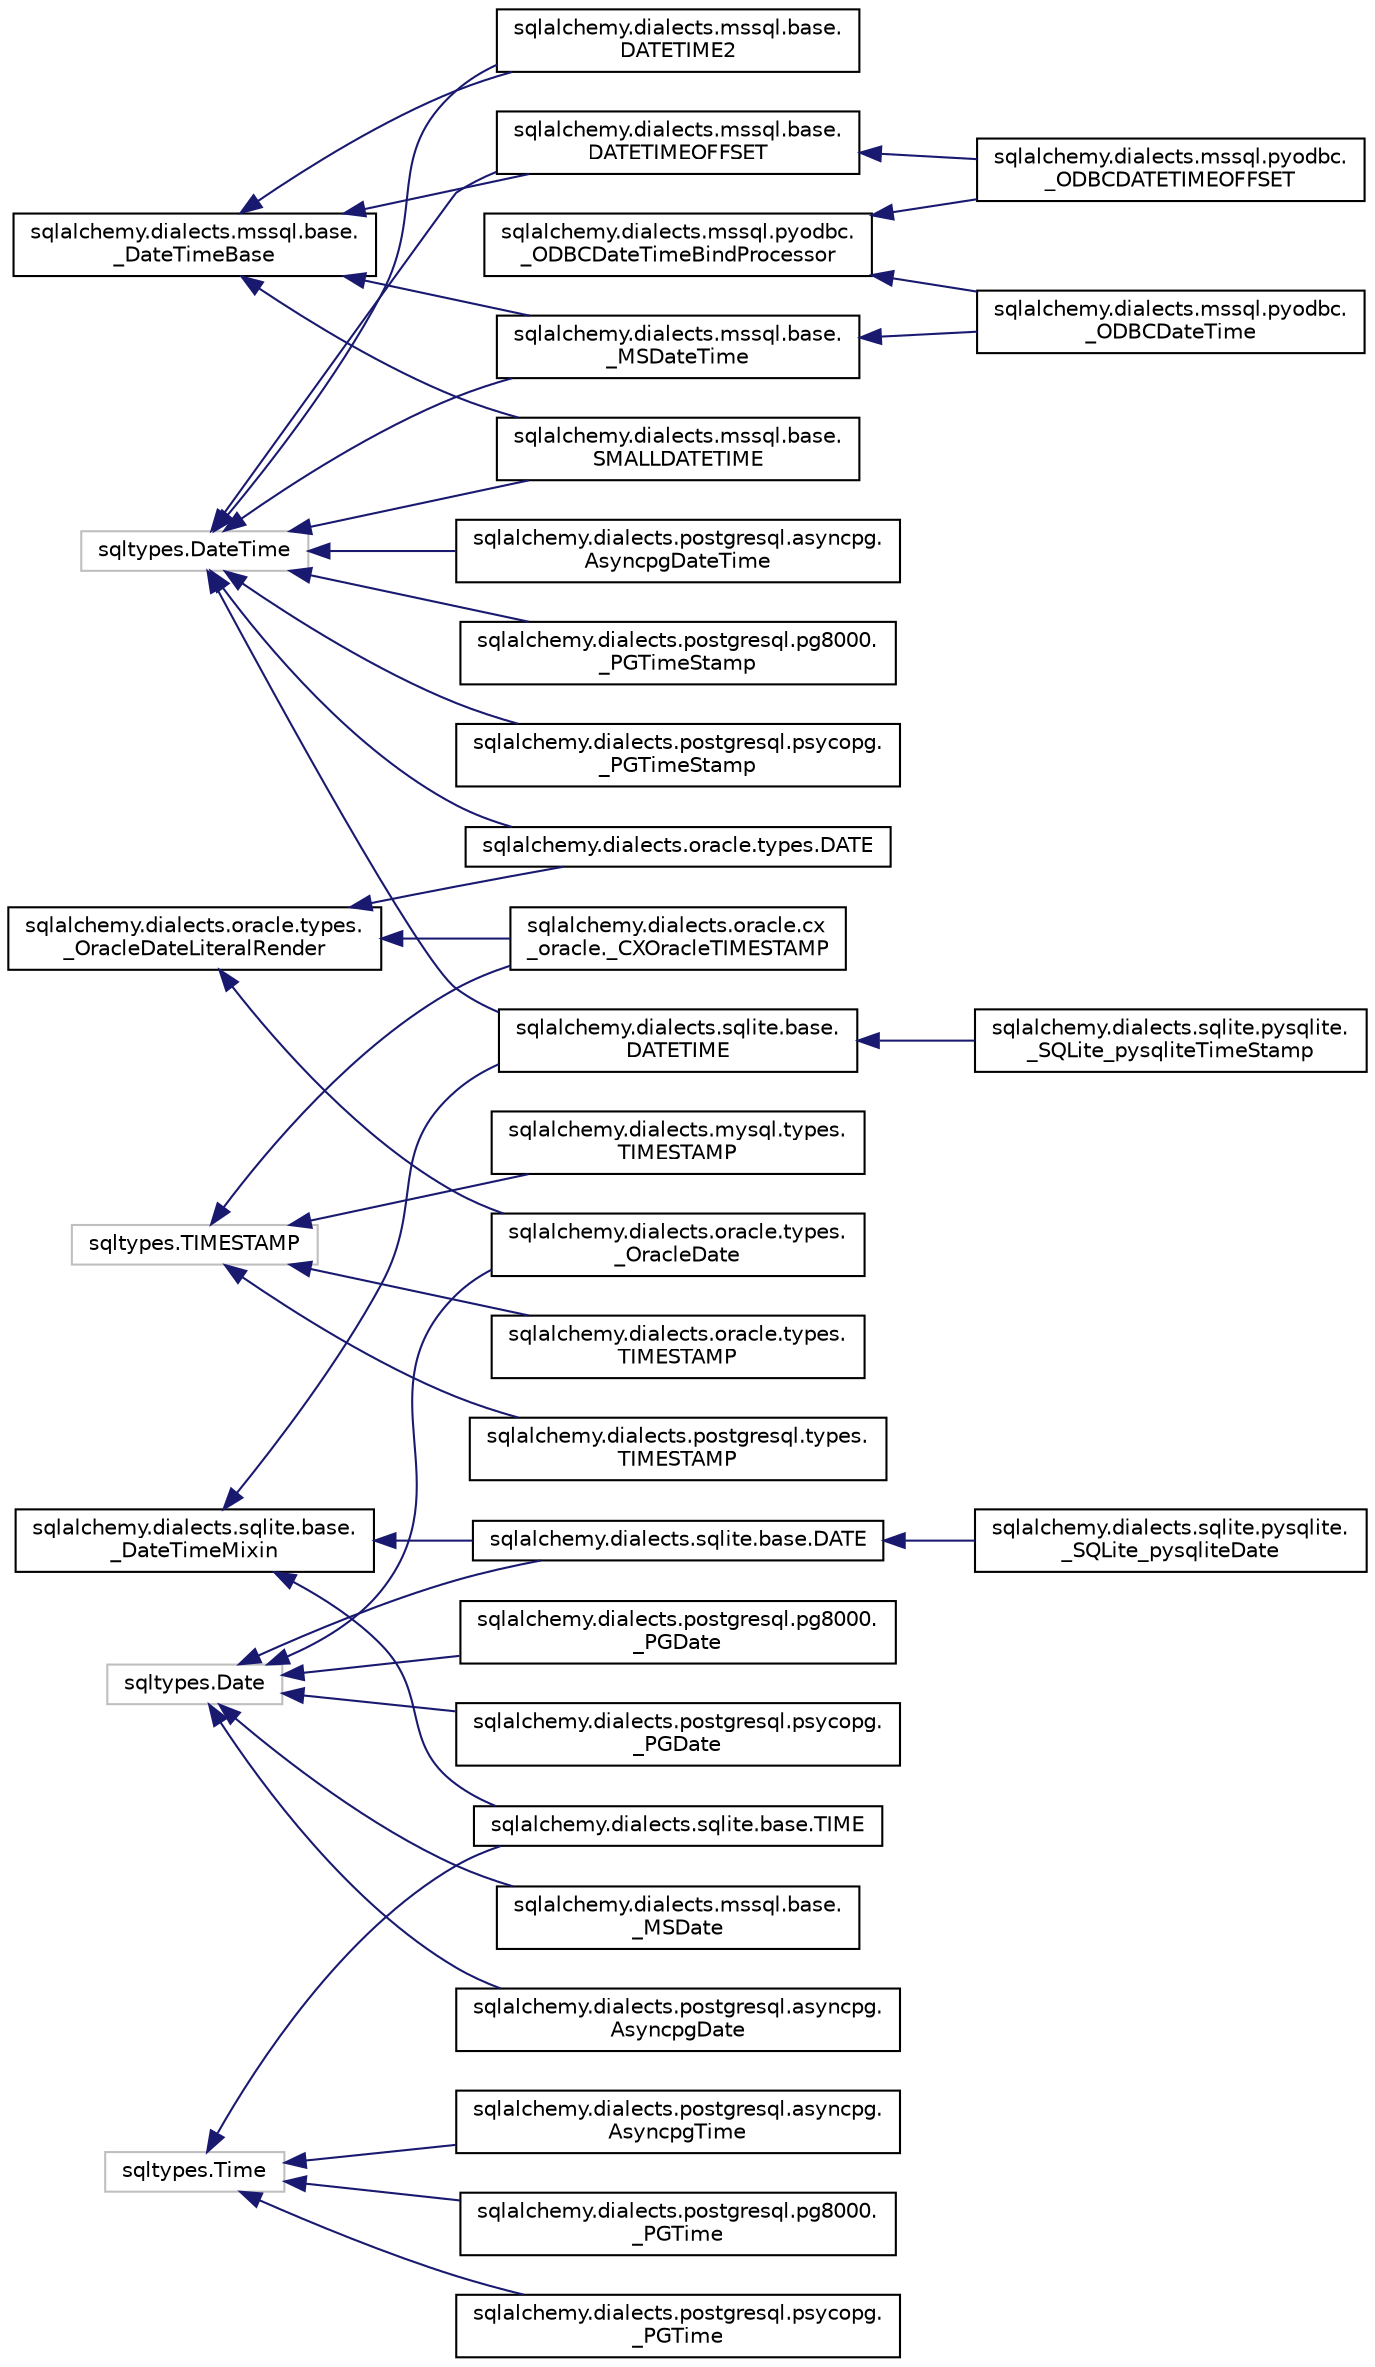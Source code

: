 digraph "Graphical Class Hierarchy"
{
 // LATEX_PDF_SIZE
  edge [fontname="Helvetica",fontsize="10",labelfontname="Helvetica",labelfontsize="10"];
  node [fontname="Helvetica",fontsize="10",shape=record];
  rankdir="LR";
  Node0 [label="sqlalchemy.dialects.mssql.base.\l_DateTimeBase",height=0.2,width=0.4,color="black", fillcolor="white", style="filled",URL="$classsqlalchemy_1_1dialects_1_1mssql_1_1base_1_1__DateTimeBase.html",tooltip=" "];
  Node0 -> Node1 [dir="back",color="midnightblue",fontsize="10",style="solid",fontname="Helvetica"];
  Node1 [label="sqlalchemy.dialects.mssql.base.\lDATETIME2",height=0.2,width=0.4,color="black", fillcolor="white", style="filled",URL="$classsqlalchemy_1_1dialects_1_1mssql_1_1base_1_1DATETIME2.html",tooltip=" "];
  Node0 -> Node2 [dir="back",color="midnightblue",fontsize="10",style="solid",fontname="Helvetica"];
  Node2 [label="sqlalchemy.dialects.mssql.base.\lDATETIMEOFFSET",height=0.2,width=0.4,color="black", fillcolor="white", style="filled",URL="$classsqlalchemy_1_1dialects_1_1mssql_1_1base_1_1DATETIMEOFFSET.html",tooltip=" "];
  Node2 -> Node3 [dir="back",color="midnightblue",fontsize="10",style="solid",fontname="Helvetica"];
  Node3 [label="sqlalchemy.dialects.mssql.pyodbc.\l_ODBCDATETIMEOFFSET",height=0.2,width=0.4,color="black", fillcolor="white", style="filled",URL="$classsqlalchemy_1_1dialects_1_1mssql_1_1pyodbc_1_1__ODBCDATETIMEOFFSET.html",tooltip=" "];
  Node0 -> Node4 [dir="back",color="midnightblue",fontsize="10",style="solid",fontname="Helvetica"];
  Node4 [label="sqlalchemy.dialects.mssql.base.\lSMALLDATETIME",height=0.2,width=0.4,color="black", fillcolor="white", style="filled",URL="$classsqlalchemy_1_1dialects_1_1mssql_1_1base_1_1SMALLDATETIME.html",tooltip=" "];
  Node0 -> Node5 [dir="back",color="midnightblue",fontsize="10",style="solid",fontname="Helvetica"];
  Node5 [label="sqlalchemy.dialects.mssql.base.\l_MSDateTime",height=0.2,width=0.4,color="black", fillcolor="white", style="filled",URL="$classsqlalchemy_1_1dialects_1_1mssql_1_1base_1_1__MSDateTime.html",tooltip=" "];
  Node5 -> Node6 [dir="back",color="midnightblue",fontsize="10",style="solid",fontname="Helvetica"];
  Node6 [label="sqlalchemy.dialects.mssql.pyodbc.\l_ODBCDateTime",height=0.2,width=0.4,color="black", fillcolor="white", style="filled",URL="$classsqlalchemy_1_1dialects_1_1mssql_1_1pyodbc_1_1__ODBCDateTime.html",tooltip=" "];
  Node190 [label="sqlalchemy.dialects.sqlite.base.\l_DateTimeMixin",height=0.2,width=0.4,color="black", fillcolor="white", style="filled",URL="$classsqlalchemy_1_1dialects_1_1sqlite_1_1base_1_1__DateTimeMixin.html",tooltip=" "];
  Node190 -> Node191 [dir="back",color="midnightblue",fontsize="10",style="solid",fontname="Helvetica"];
  Node191 [label="sqlalchemy.dialects.sqlite.base.DATE",height=0.2,width=0.4,color="black", fillcolor="white", style="filled",URL="$classsqlalchemy_1_1dialects_1_1sqlite_1_1base_1_1DATE.html",tooltip=" "];
  Node191 -> Node192 [dir="back",color="midnightblue",fontsize="10",style="solid",fontname="Helvetica"];
  Node192 [label="sqlalchemy.dialects.sqlite.pysqlite.\l_SQLite_pysqliteDate",height=0.2,width=0.4,color="black", fillcolor="white", style="filled",URL="$classsqlalchemy_1_1dialects_1_1sqlite_1_1pysqlite_1_1__SQLite__pysqliteDate.html",tooltip=" "];
  Node190 -> Node193 [dir="back",color="midnightblue",fontsize="10",style="solid",fontname="Helvetica"];
  Node193 [label="sqlalchemy.dialects.sqlite.base.\lDATETIME",height=0.2,width=0.4,color="black", fillcolor="white", style="filled",URL="$classsqlalchemy_1_1dialects_1_1sqlite_1_1base_1_1DATETIME.html",tooltip=" "];
  Node193 -> Node194 [dir="back",color="midnightblue",fontsize="10",style="solid",fontname="Helvetica"];
  Node194 [label="sqlalchemy.dialects.sqlite.pysqlite.\l_SQLite_pysqliteTimeStamp",height=0.2,width=0.4,color="black", fillcolor="white", style="filled",URL="$classsqlalchemy_1_1dialects_1_1sqlite_1_1pysqlite_1_1__SQLite__pysqliteTimeStamp.html",tooltip=" "];
  Node190 -> Node195 [dir="back",color="midnightblue",fontsize="10",style="solid",fontname="Helvetica"];
  Node195 [label="sqlalchemy.dialects.sqlite.base.TIME",height=0.2,width=0.4,color="black", fillcolor="white", style="filled",URL="$classsqlalchemy_1_1dialects_1_1sqlite_1_1base_1_1TIME.html",tooltip=" "];
  Node650 [label="sqlalchemy.dialects.mssql.pyodbc.\l_ODBCDateTimeBindProcessor",height=0.2,width=0.4,color="black", fillcolor="white", style="filled",URL="$classsqlalchemy_1_1dialects_1_1mssql_1_1pyodbc_1_1__ODBCDateTimeBindProcessor.html",tooltip=" "];
  Node650 -> Node3 [dir="back",color="midnightblue",fontsize="10",style="solid",fontname="Helvetica"];
  Node650 -> Node6 [dir="back",color="midnightblue",fontsize="10",style="solid",fontname="Helvetica"];
  Node657 [label="sqlalchemy.dialects.oracle.types.\l_OracleDateLiteralRender",height=0.2,width=0.4,color="black", fillcolor="white", style="filled",URL="$classsqlalchemy_1_1dialects_1_1oracle_1_1types_1_1__OracleDateLiteralRender.html",tooltip=" "];
  Node657 -> Node658 [dir="back",color="midnightblue",fontsize="10",style="solid",fontname="Helvetica"];
  Node658 [label="sqlalchemy.dialects.oracle.cx\l_oracle._CXOracleTIMESTAMP",height=0.2,width=0.4,color="black", fillcolor="white", style="filled",URL="$classsqlalchemy_1_1dialects_1_1oracle_1_1cx__oracle_1_1__CXOracleTIMESTAMP.html",tooltip=" "];
  Node657 -> Node659 [dir="back",color="midnightblue",fontsize="10",style="solid",fontname="Helvetica"];
  Node659 [label="sqlalchemy.dialects.oracle.types.DATE",height=0.2,width=0.4,color="black", fillcolor="white", style="filled",URL="$classsqlalchemy_1_1dialects_1_1oracle_1_1types_1_1DATE.html",tooltip=" "];
  Node657 -> Node660 [dir="back",color="midnightblue",fontsize="10",style="solid",fontname="Helvetica"];
  Node660 [label="sqlalchemy.dialects.oracle.types.\l_OracleDate",height=0.2,width=0.4,color="black", fillcolor="white", style="filled",URL="$classsqlalchemy_1_1dialects_1_1oracle_1_1types_1_1__OracleDate.html",tooltip=" "];
  Node3203 [label="sqltypes.Date",height=0.2,width=0.4,color="grey75", fillcolor="white", style="filled",tooltip=" "];
  Node3203 -> Node3204 [dir="back",color="midnightblue",fontsize="10",style="solid",fontname="Helvetica"];
  Node3204 [label="sqlalchemy.dialects.mssql.base.\l_MSDate",height=0.2,width=0.4,color="black", fillcolor="white", style="filled",URL="$classsqlalchemy_1_1dialects_1_1mssql_1_1base_1_1__MSDate.html",tooltip=" "];
  Node3203 -> Node660 [dir="back",color="midnightblue",fontsize="10",style="solid",fontname="Helvetica"];
  Node3203 -> Node3205 [dir="back",color="midnightblue",fontsize="10",style="solid",fontname="Helvetica"];
  Node3205 [label="sqlalchemy.dialects.postgresql.asyncpg.\lAsyncpgDate",height=0.2,width=0.4,color="black", fillcolor="white", style="filled",URL="$classsqlalchemy_1_1dialects_1_1postgresql_1_1asyncpg_1_1AsyncpgDate.html",tooltip=" "];
  Node3203 -> Node3206 [dir="back",color="midnightblue",fontsize="10",style="solid",fontname="Helvetica"];
  Node3206 [label="sqlalchemy.dialects.postgresql.pg8000.\l_PGDate",height=0.2,width=0.4,color="black", fillcolor="white", style="filled",URL="$classsqlalchemy_1_1dialects_1_1postgresql_1_1pg8000_1_1__PGDate.html",tooltip=" "];
  Node3203 -> Node3207 [dir="back",color="midnightblue",fontsize="10",style="solid",fontname="Helvetica"];
  Node3207 [label="sqlalchemy.dialects.postgresql.psycopg.\l_PGDate",height=0.2,width=0.4,color="black", fillcolor="white", style="filled",URL="$classsqlalchemy_1_1dialects_1_1postgresql_1_1psycopg_1_1__PGDate.html",tooltip=" "];
  Node3203 -> Node191 [dir="back",color="midnightblue",fontsize="10",style="solid",fontname="Helvetica"];
  Node3212 [label="sqltypes.DateTime",height=0.2,width=0.4,color="grey75", fillcolor="white", style="filled",tooltip=" "];
  Node3212 -> Node1 [dir="back",color="midnightblue",fontsize="10",style="solid",fontname="Helvetica"];
  Node3212 -> Node2 [dir="back",color="midnightblue",fontsize="10",style="solid",fontname="Helvetica"];
  Node3212 -> Node4 [dir="back",color="midnightblue",fontsize="10",style="solid",fontname="Helvetica"];
  Node3212 -> Node5 [dir="back",color="midnightblue",fontsize="10",style="solid",fontname="Helvetica"];
  Node3212 -> Node659 [dir="back",color="midnightblue",fontsize="10",style="solid",fontname="Helvetica"];
  Node3212 -> Node3213 [dir="back",color="midnightblue",fontsize="10",style="solid",fontname="Helvetica"];
  Node3213 [label="sqlalchemy.dialects.postgresql.asyncpg.\lAsyncpgDateTime",height=0.2,width=0.4,color="black", fillcolor="white", style="filled",URL="$classsqlalchemy_1_1dialects_1_1postgresql_1_1asyncpg_1_1AsyncpgDateTime.html",tooltip=" "];
  Node3212 -> Node3214 [dir="back",color="midnightblue",fontsize="10",style="solid",fontname="Helvetica"];
  Node3214 [label="sqlalchemy.dialects.postgresql.pg8000.\l_PGTimeStamp",height=0.2,width=0.4,color="black", fillcolor="white", style="filled",URL="$classsqlalchemy_1_1dialects_1_1postgresql_1_1pg8000_1_1__PGTimeStamp.html",tooltip=" "];
  Node3212 -> Node3215 [dir="back",color="midnightblue",fontsize="10",style="solid",fontname="Helvetica"];
  Node3215 [label="sqlalchemy.dialects.postgresql.psycopg.\l_PGTimeStamp",height=0.2,width=0.4,color="black", fillcolor="white", style="filled",URL="$classsqlalchemy_1_1dialects_1_1postgresql_1_1psycopg_1_1__PGTimeStamp.html",tooltip=" "];
  Node3212 -> Node193 [dir="back",color="midnightblue",fontsize="10",style="solid",fontname="Helvetica"];
  Node14060 [label="sqltypes.Time",height=0.2,width=0.4,color="grey75", fillcolor="white", style="filled",tooltip=" "];
  Node14060 -> Node14061 [dir="back",color="midnightblue",fontsize="10",style="solid",fontname="Helvetica"];
  Node14061 [label="sqlalchemy.dialects.postgresql.asyncpg.\lAsyncpgTime",height=0.2,width=0.4,color="black", fillcolor="white", style="filled",URL="$classsqlalchemy_1_1dialects_1_1postgresql_1_1asyncpg_1_1AsyncpgTime.html",tooltip=" "];
  Node14060 -> Node14062 [dir="back",color="midnightblue",fontsize="10",style="solid",fontname="Helvetica"];
  Node14062 [label="sqlalchemy.dialects.postgresql.pg8000.\l_PGTime",height=0.2,width=0.4,color="black", fillcolor="white", style="filled",URL="$classsqlalchemy_1_1dialects_1_1postgresql_1_1pg8000_1_1__PGTime.html",tooltip=" "];
  Node14060 -> Node14063 [dir="back",color="midnightblue",fontsize="10",style="solid",fontname="Helvetica"];
  Node14063 [label="sqlalchemy.dialects.postgresql.psycopg.\l_PGTime",height=0.2,width=0.4,color="black", fillcolor="white", style="filled",URL="$classsqlalchemy_1_1dialects_1_1postgresql_1_1psycopg_1_1__PGTime.html",tooltip=" "];
  Node14060 -> Node195 [dir="back",color="midnightblue",fontsize="10",style="solid",fontname="Helvetica"];
  Node14080 [label="sqltypes.TIMESTAMP",height=0.2,width=0.4,color="grey75", fillcolor="white", style="filled",tooltip=" "];
  Node14080 -> Node14081 [dir="back",color="midnightblue",fontsize="10",style="solid",fontname="Helvetica"];
  Node14081 [label="sqlalchemy.dialects.mysql.types.\lTIMESTAMP",height=0.2,width=0.4,color="black", fillcolor="white", style="filled",URL="$classsqlalchemy_1_1dialects_1_1mysql_1_1types_1_1TIMESTAMP.html",tooltip=" "];
  Node14080 -> Node658 [dir="back",color="midnightblue",fontsize="10",style="solid",fontname="Helvetica"];
  Node14080 -> Node14082 [dir="back",color="midnightblue",fontsize="10",style="solid",fontname="Helvetica"];
  Node14082 [label="sqlalchemy.dialects.oracle.types.\lTIMESTAMP",height=0.2,width=0.4,color="black", fillcolor="white", style="filled",URL="$classsqlalchemy_1_1dialects_1_1oracle_1_1types_1_1TIMESTAMP.html",tooltip=" "];
  Node14080 -> Node14083 [dir="back",color="midnightblue",fontsize="10",style="solid",fontname="Helvetica"];
  Node14083 [label="sqlalchemy.dialects.postgresql.types.\lTIMESTAMP",height=0.2,width=0.4,color="black", fillcolor="white", style="filled",URL="$classsqlalchemy_1_1dialects_1_1postgresql_1_1types_1_1TIMESTAMP.html",tooltip=" "];
}
